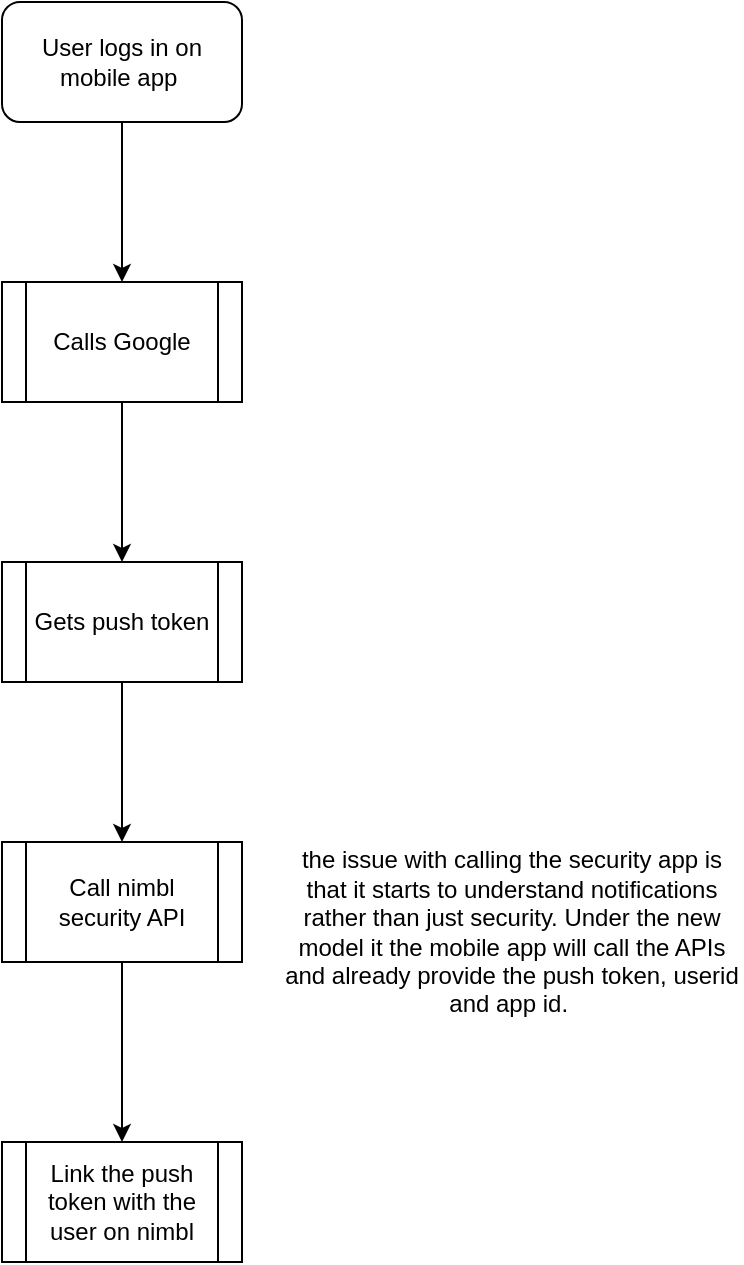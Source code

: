 <mxfile version="23.1.2" type="github">
  <diagram name="Page-1" id="zNh0KvHFWbtnfTPr5riH">
    <mxGraphModel dx="1114" dy="600" grid="1" gridSize="10" guides="1" tooltips="1" connect="1" arrows="1" fold="1" page="1" pageScale="1" pageWidth="827" pageHeight="1169" math="0" shadow="0">
      <root>
        <mxCell id="0" />
        <mxCell id="1" parent="0" />
        <mxCell id="ImAyc6x-_rFWX8c06Pwl-3" value="" style="edgeStyle=orthogonalEdgeStyle;rounded=0;orthogonalLoop=1;jettySize=auto;html=1;" edge="1" parent="1" source="ImAyc6x-_rFWX8c06Pwl-1" target="ImAyc6x-_rFWX8c06Pwl-2">
          <mxGeometry relative="1" as="geometry" />
        </mxCell>
        <mxCell id="ImAyc6x-_rFWX8c06Pwl-1" value="User logs in on mobile app&amp;nbsp;" style="rounded=1;whiteSpace=wrap;html=1;" vertex="1" parent="1">
          <mxGeometry x="110" y="40" width="120" height="60" as="geometry" />
        </mxCell>
        <mxCell id="ImAyc6x-_rFWX8c06Pwl-5" value="" style="edgeStyle=orthogonalEdgeStyle;rounded=0;orthogonalLoop=1;jettySize=auto;html=1;" edge="1" parent="1" source="ImAyc6x-_rFWX8c06Pwl-2" target="ImAyc6x-_rFWX8c06Pwl-4">
          <mxGeometry relative="1" as="geometry" />
        </mxCell>
        <mxCell id="ImAyc6x-_rFWX8c06Pwl-2" value="Calls Google" style="shape=process;whiteSpace=wrap;html=1;backgroundOutline=1;" vertex="1" parent="1">
          <mxGeometry x="110" y="180" width="120" height="60" as="geometry" />
        </mxCell>
        <mxCell id="ImAyc6x-_rFWX8c06Pwl-7" value="" style="edgeStyle=orthogonalEdgeStyle;rounded=0;orthogonalLoop=1;jettySize=auto;html=1;" edge="1" parent="1" source="ImAyc6x-_rFWX8c06Pwl-4" target="ImAyc6x-_rFWX8c06Pwl-6">
          <mxGeometry relative="1" as="geometry" />
        </mxCell>
        <mxCell id="ImAyc6x-_rFWX8c06Pwl-4" value="Gets push token" style="shape=process;whiteSpace=wrap;html=1;backgroundOutline=1;" vertex="1" parent="1">
          <mxGeometry x="110" y="320" width="120" height="60" as="geometry" />
        </mxCell>
        <mxCell id="ImAyc6x-_rFWX8c06Pwl-9" value="" style="edgeStyle=orthogonalEdgeStyle;rounded=0;orthogonalLoop=1;jettySize=auto;html=1;entryX=0.5;entryY=0;entryDx=0;entryDy=0;" edge="1" parent="1" source="ImAyc6x-_rFWX8c06Pwl-6" target="ImAyc6x-_rFWX8c06Pwl-10">
          <mxGeometry relative="1" as="geometry">
            <mxPoint x="170" y="600" as="targetPoint" />
          </mxGeometry>
        </mxCell>
        <mxCell id="ImAyc6x-_rFWX8c06Pwl-6" value="Call nimbl security API" style="shape=process;whiteSpace=wrap;html=1;backgroundOutline=1;" vertex="1" parent="1">
          <mxGeometry x="110" y="460" width="120" height="60" as="geometry" />
        </mxCell>
        <mxCell id="ImAyc6x-_rFWX8c06Pwl-10" value="Link the push token with the user on nimbl" style="shape=process;whiteSpace=wrap;html=1;backgroundOutline=1;" vertex="1" parent="1">
          <mxGeometry x="110" y="610" width="120" height="60" as="geometry" />
        </mxCell>
        <mxCell id="ImAyc6x-_rFWX8c06Pwl-12" value="the issue with calling the security app is that it starts to understand notifications rather than just security. Under the new model it the mobile app will call the APIs and already provide the push token, userid and app id.&amp;nbsp;" style="text;html=1;strokeColor=none;fillColor=none;align=center;verticalAlign=middle;whiteSpace=wrap;rounded=0;" vertex="1" parent="1">
          <mxGeometry x="250" y="470" width="230" height="70" as="geometry" />
        </mxCell>
      </root>
    </mxGraphModel>
  </diagram>
</mxfile>
